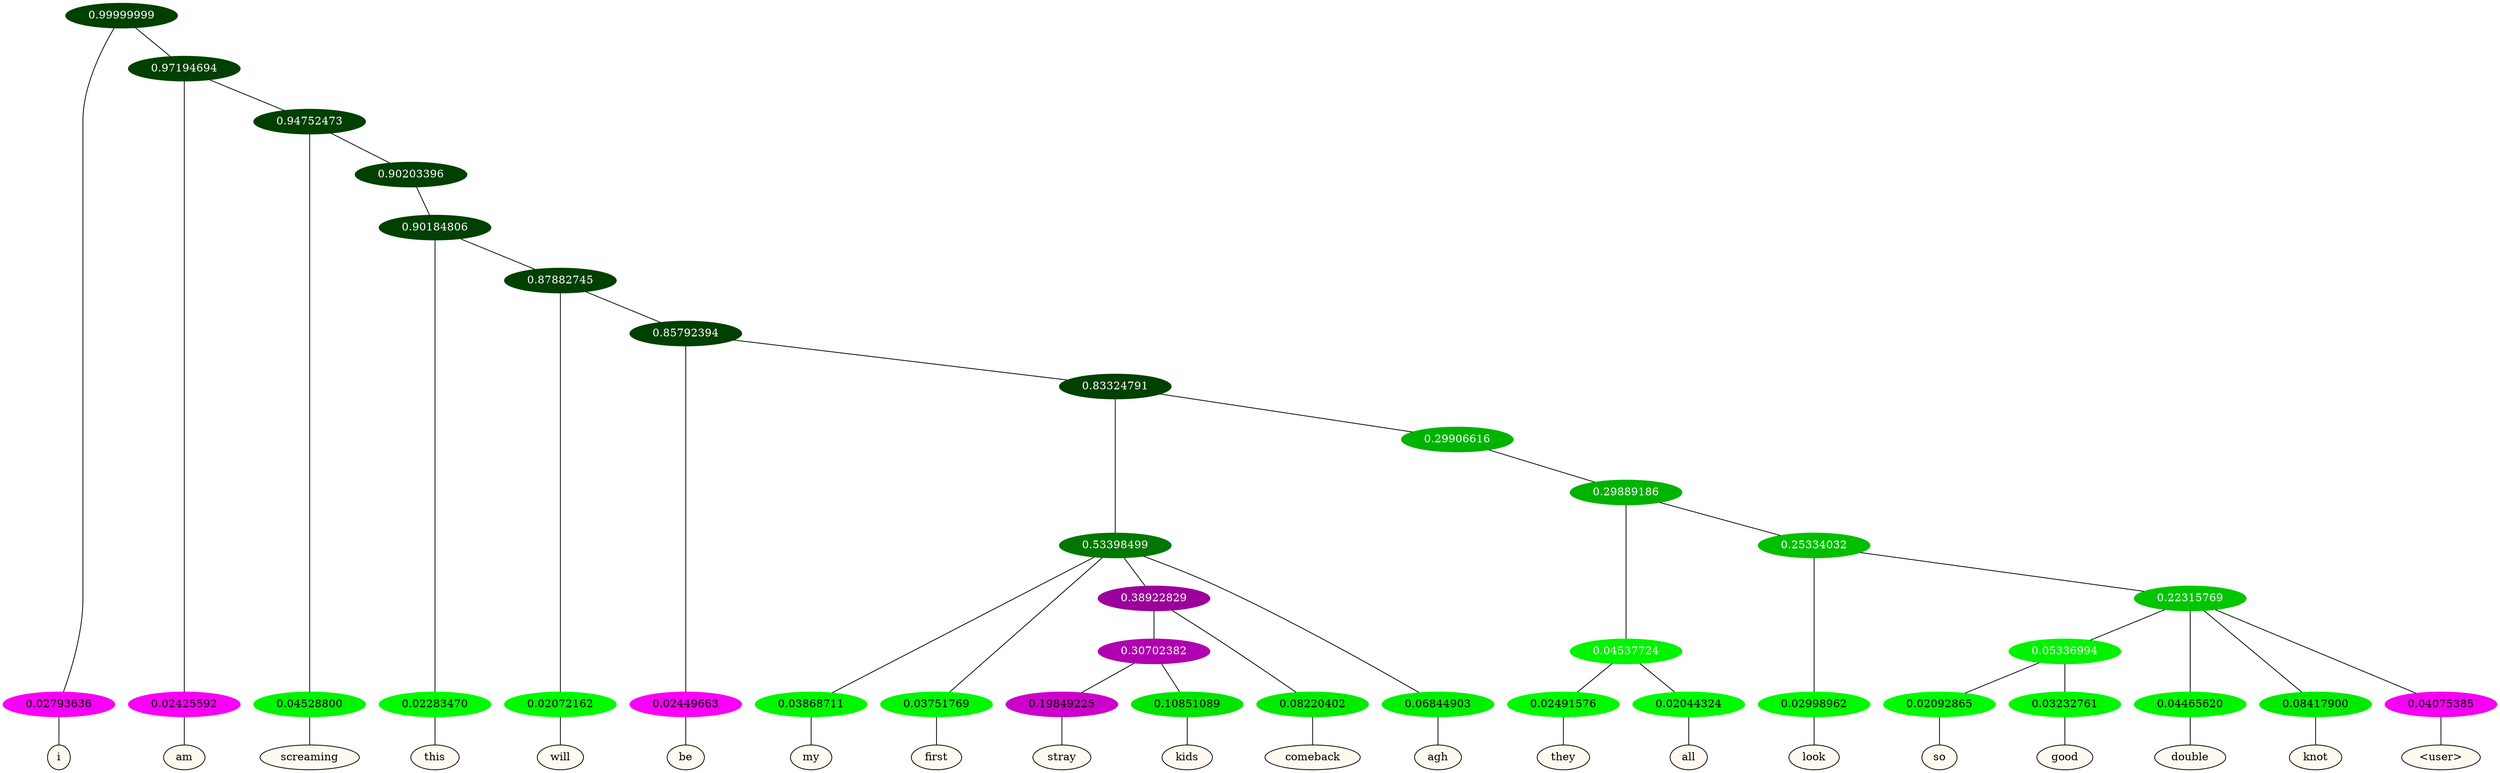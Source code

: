 graph {
	node [format=png height=0.15 nodesep=0.001 ordering=out overlap=prism overlap_scaling=0.01 ranksep=0.001 ratio=0.2 style=filled width=0.15]
	{
		rank=same
		a_w_1 [label=i color=black fillcolor=floralwhite style="filled,solid"]
		a_w_3 [label=am color=black fillcolor=floralwhite style="filled,solid"]
		a_w_5 [label=screaming color=black fillcolor=floralwhite style="filled,solid"]
		a_w_8 [label=this color=black fillcolor=floralwhite style="filled,solid"]
		a_w_10 [label=will color=black fillcolor=floralwhite style="filled,solid"]
		a_w_12 [label=be color=black fillcolor=floralwhite style="filled,solid"]
		a_w_16 [label=my color=black fillcolor=floralwhite style="filled,solid"]
		a_w_17 [label=first color=black fillcolor=floralwhite style="filled,solid"]
		a_w_25 [label=stray color=black fillcolor=floralwhite style="filled,solid"]
		a_w_26 [label=kids color=black fillcolor=floralwhite style="filled,solid"]
		a_w_22 [label=comeback color=black fillcolor=floralwhite style="filled,solid"]
		a_w_19 [label=agh color=black fillcolor=floralwhite style="filled,solid"]
		a_w_27 [label=they color=black fillcolor=floralwhite style="filled,solid"]
		a_w_28 [label=all color=black fillcolor=floralwhite style="filled,solid"]
		a_w_29 [label=look color=black fillcolor=floralwhite style="filled,solid"]
		a_w_35 [label=so color=black fillcolor=floralwhite style="filled,solid"]
		a_w_36 [label=good color=black fillcolor=floralwhite style="filled,solid"]
		a_w_32 [label=double color=black fillcolor=floralwhite style="filled,solid"]
		a_w_33 [label=knot color=black fillcolor=floralwhite style="filled,solid"]
		a_w_34 [label="\<user\>" color=black fillcolor=floralwhite style="filled,solid"]
	}
	a_n_1 -- a_w_1
	a_n_3 -- a_w_3
	a_n_5 -- a_w_5
	a_n_8 -- a_w_8
	a_n_10 -- a_w_10
	a_n_12 -- a_w_12
	a_n_16 -- a_w_16
	a_n_17 -- a_w_17
	a_n_25 -- a_w_25
	a_n_26 -- a_w_26
	a_n_22 -- a_w_22
	a_n_19 -- a_w_19
	a_n_27 -- a_w_27
	a_n_28 -- a_w_28
	a_n_29 -- a_w_29
	a_n_35 -- a_w_35
	a_n_36 -- a_w_36
	a_n_32 -- a_w_32
	a_n_33 -- a_w_33
	a_n_34 -- a_w_34
	{
		rank=same
		a_n_1 [label=0.02793636 color="0.835 1.000 0.972" fontcolor=black]
		a_n_3 [label=0.02425592 color="0.835 1.000 0.976" fontcolor=black]
		a_n_5 [label=0.04528800 color="0.334 1.000 0.955" fontcolor=black]
		a_n_8 [label=0.02283470 color="0.334 1.000 0.977" fontcolor=black]
		a_n_10 [label=0.02072162 color="0.334 1.000 0.979" fontcolor=black]
		a_n_12 [label=0.02449663 color="0.835 1.000 0.976" fontcolor=black]
		a_n_16 [label=0.03868711 color="0.334 1.000 0.961" fontcolor=black]
		a_n_17 [label=0.03751769 color="0.334 1.000 0.962" fontcolor=black]
		a_n_25 [label=0.19849225 color="0.835 1.000 0.802" fontcolor=black]
		a_n_26 [label=0.10851089 color="0.334 1.000 0.891" fontcolor=black]
		a_n_22 [label=0.08220402 color="0.334 1.000 0.918" fontcolor=black]
		a_n_19 [label=0.06844903 color="0.334 1.000 0.932" fontcolor=black]
		a_n_27 [label=0.02491576 color="0.334 1.000 0.975" fontcolor=black]
		a_n_28 [label=0.02044324 color="0.334 1.000 0.980" fontcolor=black]
		a_n_29 [label=0.02998962 color="0.334 1.000 0.970" fontcolor=black]
		a_n_35 [label=0.02092865 color="0.334 1.000 0.979" fontcolor=black]
		a_n_36 [label=0.03232761 color="0.334 1.000 0.968" fontcolor=black]
		a_n_32 [label=0.04465620 color="0.334 1.000 0.955" fontcolor=black]
		a_n_33 [label=0.08417900 color="0.334 1.000 0.916" fontcolor=black]
		a_n_34 [label=0.04075385 color="0.835 1.000 0.959" fontcolor=black]
	}
	a_n_0 [label=0.99999999 color="0.334 1.000 0.250" fontcolor=grey99]
	a_n_0 -- a_n_1
	a_n_2 [label=0.97194694 color="0.334 1.000 0.250" fontcolor=grey99]
	a_n_0 -- a_n_2
	a_n_2 -- a_n_3
	a_n_4 [label=0.94752473 color="0.334 1.000 0.250" fontcolor=grey99]
	a_n_2 -- a_n_4
	a_n_4 -- a_n_5
	a_n_6 [label=0.90203396 color="0.334 1.000 0.250" fontcolor=grey99]
	a_n_4 -- a_n_6
	a_n_7 [label=0.90184806 color="0.334 1.000 0.250" fontcolor=grey99]
	a_n_6 -- a_n_7
	a_n_7 -- a_n_8
	a_n_9 [label=0.87882745 color="0.334 1.000 0.250" fontcolor=grey99]
	a_n_7 -- a_n_9
	a_n_9 -- a_n_10
	a_n_11 [label=0.85792394 color="0.334 1.000 0.250" fontcolor=grey99]
	a_n_9 -- a_n_11
	a_n_11 -- a_n_12
	a_n_13 [label=0.83324791 color="0.334 1.000 0.250" fontcolor=grey99]
	a_n_11 -- a_n_13
	a_n_14 [label=0.53398499 color="0.334 1.000 0.466" fontcolor=grey99]
	a_n_13 -- a_n_14
	a_n_15 [label=0.29906616 color="0.334 1.000 0.701" fontcolor=grey99]
	a_n_13 -- a_n_15
	a_n_14 -- a_n_16
	a_n_14 -- a_n_17
	a_n_18 [label=0.38922829 color="0.835 1.000 0.611" fontcolor=grey99]
	a_n_14 -- a_n_18
	a_n_14 -- a_n_19
	a_n_20 [label=0.29889186 color="0.334 1.000 0.701" fontcolor=grey99]
	a_n_15 -- a_n_20
	a_n_21 [label=0.30702382 color="0.835 1.000 0.693" fontcolor=grey99]
	a_n_18 -- a_n_21
	a_n_18 -- a_n_22
	a_n_23 [label=0.04537724 color="0.334 1.000 0.955" fontcolor=grey99]
	a_n_20 -- a_n_23
	a_n_24 [label=0.25334032 color="0.334 1.000 0.747" fontcolor=grey99]
	a_n_20 -- a_n_24
	a_n_21 -- a_n_25
	a_n_21 -- a_n_26
	a_n_23 -- a_n_27
	a_n_23 -- a_n_28
	a_n_24 -- a_n_29
	a_n_30 [label=0.22315769 color="0.334 1.000 0.777" fontcolor=grey99]
	a_n_24 -- a_n_30
	a_n_31 [label=0.05336994 color="0.334 1.000 0.947" fontcolor=grey99]
	a_n_30 -- a_n_31
	a_n_30 -- a_n_32
	a_n_30 -- a_n_33
	a_n_30 -- a_n_34
	a_n_31 -- a_n_35
	a_n_31 -- a_n_36
}

